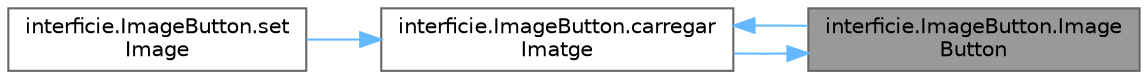 digraph "interficie.ImageButton.ImageButton"
{
 // INTERACTIVE_SVG=YES
 // LATEX_PDF_SIZE
  bgcolor="transparent";
  edge [fontname=Helvetica,fontsize=10,labelfontname=Helvetica,labelfontsize=10];
  node [fontname=Helvetica,fontsize=10,shape=box,height=0.2,width=0.4];
  rankdir="RL";
  Node1 [id="Node000001",label="interficie.ImageButton.Image\lButton",height=0.2,width=0.4,color="gray40", fillcolor="grey60", style="filled", fontcolor="black",tooltip="Constructor que crea un botó amb text i una imatge de fons."];
  Node1 -> Node2 [id="edge1_Node000001_Node000002",dir="back",color="steelblue1",style="solid",tooltip=" "];
  Node2 [id="Node000002",label="interficie.ImageButton.carregar\lImatge",height=0.2,width=0.4,color="grey40", fillcolor="white", style="filled",URL="$classinterficie_1_1_image_button.html#ae281e5784b12d014a266e3aae7e46ba2",tooltip="Carrega la imatge des de la ruta especificada."];
  Node2 -> Node1 [id="edge2_Node000002_Node000001",dir="back",color="steelblue1",style="solid",tooltip=" "];
  Node2 -> Node3 [id="edge3_Node000002_Node000003",dir="back",color="steelblue1",style="solid",tooltip=" "];
  Node3 [id="Node000003",label="interficie.ImageButton.set\lImage",height=0.2,width=0.4,color="grey40", fillcolor="white", style="filled",URL="$classinterficie_1_1_image_button.html#a22f465362dec7a0c649a1b7d0489c543",tooltip="Canvia la imatge de fons del botó."];
}
